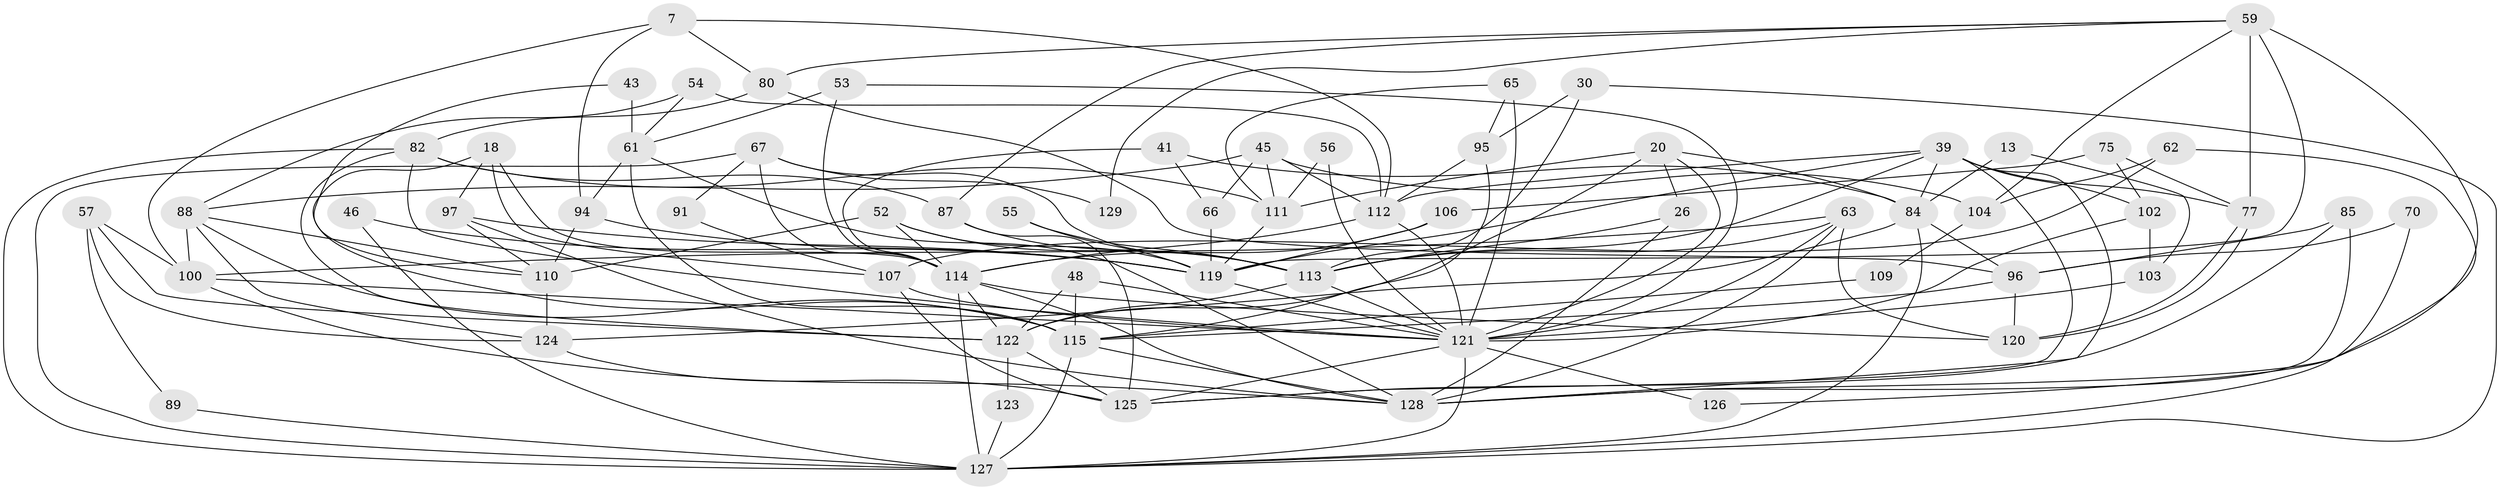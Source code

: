 // original degree distribution, {3: 0.2713178294573643, 5: 0.13178294573643412, 2: 0.14728682170542637, 4: 0.2713178294573643, 6: 0.13178294573643412, 8: 0.031007751937984496, 7: 0.015503875968992248}
// Generated by graph-tools (version 1.1) at 2025/50/03/09/25 04:50:59]
// undirected, 64 vertices, 156 edges
graph export_dot {
graph [start="1"]
  node [color=gray90,style=filled];
  7;
  13;
  18;
  20 [super="+3"];
  26;
  30;
  39 [super="+34"];
  41;
  43;
  45;
  46;
  48;
  52;
  53;
  54;
  55;
  56;
  57;
  59 [super="+27+29"];
  61 [super="+1+60"];
  62;
  63 [super="+15"];
  65;
  66 [super="+64"];
  67 [super="+49"];
  70;
  75;
  77;
  80;
  82 [super="+33"];
  84 [super="+37"];
  85 [super="+12"];
  87 [super="+83"];
  88 [super="+19"];
  89;
  91;
  94;
  95;
  96 [super="+86"];
  97;
  100 [super="+92"];
  102;
  103 [super="+74"];
  104;
  106 [super="+47"];
  107;
  109;
  110 [super="+14+93"];
  111 [super="+31"];
  112 [super="+101"];
  113 [super="+108"];
  114 [super="+17+105"];
  115 [super="+9+44"];
  119 [super="+5+98"];
  120 [super="+24"];
  121 [super="+71+118"];
  122 [super="+81+76"];
  123;
  124 [super="+40+116"];
  125 [super="+6+99"];
  126;
  127 [super="+117+72"];
  128 [super="+23+79"];
  129;
  7 -- 80;
  7 -- 112;
  7 -- 94;
  7 -- 100;
  13 -- 103;
  13 -- 84;
  18 -- 114;
  18 -- 97;
  18 -- 107;
  18 -- 115;
  20 -- 111 [weight=2];
  20 -- 122;
  20 -- 84;
  20 -- 121;
  20 -- 26;
  26 -- 113;
  26 -- 128;
  30 -- 95;
  30 -- 127 [weight=2];
  30 -- 113;
  39 -- 84;
  39 -- 119;
  39 -- 128 [weight=2];
  39 -- 112;
  39 -- 113;
  39 -- 125;
  39 -- 102;
  39 -- 77;
  41 -- 114;
  41 -- 66;
  41 -- 84;
  43 -- 61;
  43 -- 110;
  45 -- 111;
  45 -- 66 [weight=2];
  45 -- 104;
  45 -- 112;
  45 -- 88;
  46 -- 119;
  46 -- 127;
  48 -- 121 [weight=2];
  48 -- 115;
  48 -- 122;
  52 -- 114 [weight=2];
  52 -- 119;
  52 -- 110 [weight=3];
  52 -- 113;
  53 -- 114;
  53 -- 61;
  53 -- 121;
  54 -- 88;
  54 -- 112;
  54 -- 61;
  55 -- 119;
  55 -- 113;
  56 -- 121;
  56 -- 111;
  57 -- 100;
  57 -- 89;
  57 -- 124;
  57 -- 122;
  59 -- 104;
  59 -- 119;
  59 -- 128 [weight=2];
  59 -- 87;
  59 -- 129;
  59 -- 80;
  59 -- 77 [weight=2];
  61 -- 128;
  61 -- 94 [weight=2];
  61 -- 115;
  62 -- 107;
  62 -- 104;
  62 -- 126;
  63 -- 128 [weight=2];
  63 -- 113 [weight=4];
  63 -- 120;
  63 -- 121;
  63 -- 100;
  65 -- 95;
  65 -- 121 [weight=2];
  65 -- 111;
  66 -- 119 [weight=2];
  67 -- 114;
  67 -- 129;
  67 -- 113;
  67 -- 91;
  67 -- 127;
  70 -- 96;
  70 -- 127;
  75 -- 77;
  75 -- 102;
  75 -- 106 [weight=2];
  77 -- 120;
  77 -- 120;
  80 -- 96;
  80 -- 82;
  82 -- 121;
  82 -- 122;
  82 -- 127;
  82 -- 111;
  82 -- 87;
  84 -- 96 [weight=2];
  84 -- 127;
  84 -- 124;
  85 -- 128;
  85 -- 96;
  85 -- 125;
  87 -- 113 [weight=2];
  87 -- 125 [weight=2];
  88 -- 115 [weight=2];
  88 -- 110;
  88 -- 124;
  88 -- 100;
  89 -- 127;
  91 -- 107;
  94 -- 119;
  94 -- 110;
  95 -- 112;
  95 -- 115;
  96 -- 115;
  96 -- 120;
  97 -- 119;
  97 -- 110;
  97 -- 128;
  100 -- 121 [weight=2];
  100 -- 128;
  102 -- 103 [weight=2];
  102 -- 121;
  103 -- 121;
  104 -- 109;
  106 -- 114 [weight=2];
  106 -- 119;
  107 -- 121;
  107 -- 125;
  109 -- 115;
  110 -- 124;
  111 -- 119;
  112 -- 114 [weight=2];
  112 -- 121 [weight=2];
  113 -- 121 [weight=2];
  113 -- 122 [weight=2];
  114 -- 128;
  114 -- 127 [weight=5];
  114 -- 122;
  114 -- 120;
  115 -- 127 [weight=2];
  115 -- 128;
  119 -- 121;
  121 -- 126;
  121 -- 127 [weight=2];
  121 -- 125;
  122 -- 123;
  122 -- 125;
  123 -- 127;
  124 -- 125 [weight=2];
}
